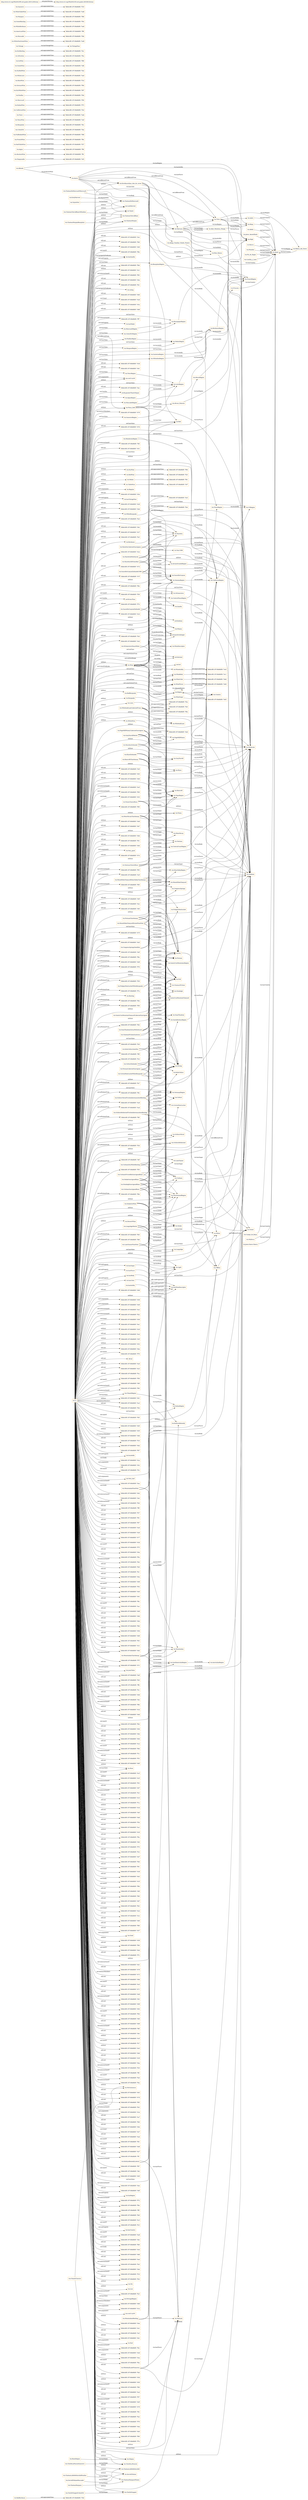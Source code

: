 digraph ar2dtool_diagram { 
rankdir=LR;
size="1501"
node [shape = rectangle, color="orange"]; "5dbdc4f8:187c9bd6bf9:-7f2d" "5dbdc4f8:187c9bd6bf9:-7f6e" "5dbdc4f8:187c9bd6bf9:-7ed9" "vin:DryWine" "vin:Tempranillo" "5dbdc4f8:187c9bd6bf9:-7ec1" "vin:AlsatianWine" "5dbdc4f8:187c9bd6bf9:-7ff4" "5dbdc4f8:187c9bd6bf9:-7f76" "vin:RedTableWine" "5dbdc4f8:187c9bd6bf9:-7f8c" "5dbdc4f8:187c9bd6bf9:-7ef7" "vin:FullBodiedWine" "5dbdc4f8:187c9bd6bf9:-7fae" "5dbdc4f8:187c9bd6bf9:-7fec" "5dbdc4f8:187c9bd6bf9:-7eef" "5dbdc4f8:187c9bd6bf9:-7eeb" "5dbdc4f8:187c9bd6bf9:-7fcd" "5dbdc4f8:187c9bd6bf9:-7f73" "vin:Meursault" "5dbdc4f8:187c9bd6bf9:-7f44" "5dbdc4f8:187c9bd6bf9:-7f39" "5dbdc4f8:187c9bd6bf9:-7ef3" "vin:DryWhiteWine" "vin:GermanWine" "vin:Beaujolais" "5dbdc4f8:187c9bd6bf9:-7f1d" "vin:WhiteLoire" "vin:RedWine" "vin:Tours" "vin:RoseWine" "vin:Anjou" "5dbdc4f8:187c9bd6bf9:-7fa4" "5dbdc4f8:187c9bd6bf9:-7f7a" "vin:Riesling" "5dbdc4f8:187c9bd6bf9:-7f88" "5dbdc4f8:187c9bd6bf9:-7f84" "vin:SweetWine" "5dbdc4f8:187c9bd6bf9:-7f0e" "vin:WineBody" "vin:Medoc" "5dbdc4f8:187c9bd6bf9:-7f59" "vin:RedBordeaux" "5dbdc4f8:187c9bd6bf9:-7fd2" "5dbdc4f8:187c9bd6bf9:-7f50" "vin:Quality" "vin:TableWine" "5dbdc4f8:187c9bd6bf9:-7fc8" "5dbdc4f8:187c9bd6bf9:-7f80" "5dbdc4f8:187c9bd6bf9:-7f8f" "5dbdc4f8:187c9bd6bf9:-7f0a" "5dbdc4f8:187c9bd6bf9:-7eb9" "5dbdc4f8:187c9bd6bf9:-7ee3" "vin:WineColor" "vin:StEmilion" "vin:DryRedWine" "5dbdc4f8:187c9bd6bf9:-7f97" "vin:DryRiesling" "5dbdc4f8:187c9bd6bf9:-7f61" "5dbdc4f8:187c9bd6bf9:-7fa1" "5dbdc4f8:187c9bd6bf9:-7f6a" "vin:WhiteBurgundy" "vin:Bordeaux" "5dbdc4f8:187c9bd6bf9:-7fc4" "vin:Wine" "5dbdc4f8:187c9bd6bf9:-7eb5" "5dbdc4f8:187c9bd6bf9:-7fa7" "vin:VintageYear" "vin:RedBurgundy" "5dbdc4f8:187c9bd6bf9:-7ec6" "vin:WhiteNonSweetWine" "vin:Burgundy" "5dbdc4f8:187c9bd6bf9:-7f9c" "5dbdc4f8:187c9bd6bf9:-7ea9" "vin:WineFlavor" "vin:Muscadet" "5dbdc4f8:187c9bd6bf9:-7ead" "vin:CaliforniaWine" "vin:Winery" "5dbdc4f8:187c9bd6bf9:-7f27" "vin:WineSugar" "vin:ItalianWine" "5dbdc4f8:187c9bd6bf9:-7fbf" "5dbdc4f8:187c9bd6bf9:-7f3d" "5dbdc4f8:187c9bd6bf9:-7ff8" "vin:Pauillac" "vin:LateHarvest" "vin:WhiteBordeaux" "5dbdc4f8:187c9bd6bf9:-7f04" "5dbdc4f8:187c9bd6bf9:-7eff" "5dbdc4f8:187c9bd6bf9:-7efb" "vin:TexasWine" "vin:Loire" "5dbdc4f8:187c9bd6bf9:-7f94" "5dbdc4f8:187c9bd6bf9:-7ee0" "vin:Margaux" "5dbdc4f8:187c9bd6bf9:-7fe4" "5dbdc4f8:187c9bd6bf9:-7f55" "5dbdc4f8:187c9bd6bf9:-7f2a" "5dbdc4f8:187c9bd6bf9:-7ed6" "5dbdc4f8:187c9bd6bf9:-7f23" "5dbdc4f8:187c9bd6bf9:-7fbb" "vin:CotesDOr" "5dbdc4f8:187c9bd6bf9:-7ebd" "vin:AmericanWine" "vin:Country" "vin:DessertWine" "vin:IceWine" "5dbdc4f8:187c9bd6bf9:-7f66" "5dbdc4f8:187c9bd6bf9:-7f19" "5dbdc4f8:187c9bd6bf9:-7fe0" "5dbdc4f8:187c9bd6bf9:-7ed2" "vin:WhiteTableWine" "5dbdc4f8:187c9bd6bf9:-7fb5" "vin:Vintage" "vin:EarlyHarvest" "vin:WineDescriptor" "5dbdc4f8:187c9bd6bf9:-7ffc" "vin:FrenchWine" "5dbdc4f8:187c9bd6bf9:-7fd6" "vin:Sancerre" "vin:SweetRiesling" "5dbdc4f8:187c9bd6bf9:-7edd" "vin:Region" "5dbdc4f8:187c9bd6bf9:-7ee6" "5dbdc4f8:187c9bd6bf9:-7f4b" "vin:WhiteWine" "vin:WineAcidity" ; /*classes style*/
	"vin:Campo_de_Borja" -> "vin:Spain" [ label = "vin:hasCountry" ];
	"vin:MariettaZinfandel" -> "vin:SonomaRegion" [ label = "vin:locatedIn" ];
	"vin:MariettaZinfandel" -> "vin:Dry" [ label = "vin:hasSugar" ];
	"vin:MariettaZinfandel" -> "vin:Marietta" [ label = "vin:hasMaker" ];
	"vin:MariettaZinfandel" -> "vin:Moderate" [ label = "vin:hasFlavor" ];
	"vin:MariettaZinfandel" -> "vin:Medium" [ label = "vin:hasBody" ];
	"vin:SeanThackreySiriusPetiteSyrah" -> "vin:NapaRegion" [ label = "vin:locatedIn" ];
	"vin:SeanThackreySiriusPetiteSyrah" -> "vin:Dry" [ label = "vin:hasSugar" ];
	"vin:SeanThackreySiriusPetiteSyrah" -> "vin:SeanThackrey" [ label = "vin:hasMaker" ];
	"vin:SeanThackreySiriusPetiteSyrah" -> "vin:Strong" [ label = "vin:hasFlavor" ];
	"vin:SeanThackreySiriusPetiteSyrah" -> "vin:Full" [ label = "vin:hasBody" ];
	"vin:MariettaCabernetSauvignon" -> "vin:SonomaRegion" [ label = "vin:locatedIn" ];
	"vin:MariettaCabernetSauvignon" -> "vin:Dry" [ label = "vin:hasSugar" ];
	"vin:MariettaCabernetSauvignon" -> "vin:Marietta" [ label = "vin:hasMaker" ];
	"vin:MariettaCabernetSauvignon" -> "vin:Moderate" [ label = "vin:hasFlavor" ];
	"vin:MariettaCabernetSauvignon" -> "vin:Medium" [ label = "vin:hasBody" ];
	"vin:PauillacRegion" -> "vin:MedocRegion" [ label = "vin:locatedIn" ];
	"vin:StGenevieveTexasWhite" -> "vin:CentralTexasRegion" [ label = "vin:locatedIn" ];
	"vin:StGenevieveTexasWhite" -> "vin:Dry" [ label = "vin:hasSugar" ];
	"vin:StGenevieveTexasWhite" -> "vin:StGenevieve" [ label = "vin:hasMaker" ];
	"vin:StGenevieveTexasWhite" -> "vin:Moderate" [ label = "vin:hasFlavor" ];
	"vin:FullBodiedWine" -> "5dbdc4f8:187c9bd6bf9:-7f88" [ label = "owl:equivalentClass" ];
	"vin:BordeauxRegion" -> "vin:FrenchRegion" [ label = "vin:locatedIn" ];
	"vin:hasBody" -> "vin:hasWineDescriptor" [ label = "rdfs:subPropertyOf" ];
	"vin:Adega_Familiar_Eladio_Pineiro" -> "vin:Rias_Baixas" [ label = "vin:hasRegion" ];
	"vin:Meursault" -> "5dbdc4f8:187c9bd6bf9:-7f50" [ label = "owl:equivalentClass" ];
	"vin:Mallorca" -> "vin:Spain" [ label = "vin:hasCountry" ];
	"vin:FoxenCheninBlanc" -> "vin:SantaBarbaraRegion" [ label = "vin:locatedIn" ];
	"vin:FoxenCheninBlanc" -> "vin:Dry" [ label = "vin:hasSugar" ];
	"vin:FoxenCheninBlanc" -> "vin:Foxen" [ label = "vin:hasMaker" ];
	"vin:FoxenCheninBlanc" -> "vin:Moderate" [ label = "vin:hasFlavor" ];
	"vin:FoxenCheninBlanc" -> "vin:Full" [ label = "vin:hasBody" ];
	"vin:TexasWine" -> "5dbdc4f8:187c9bd6bf9:-7eef" [ label = "owl:equivalentClass" ];
	"vin:NapaRegion" -> "vin:CaliforniaRegion" [ label = "vin:locatedIn" ];
	"vin:MountadamRiesling" -> "vin:SouthAustraliaRegion" [ label = "vin:locatedIn" ];
	"vin:MountadamRiesling" -> "vin:Dry" [ label = "vin:hasSugar" ];
	"vin:MountadamRiesling" -> "vin:Mountadam" [ label = "vin:hasMaker" ];
	"vin:MountadamRiesling" -> "vin:Delicate" [ label = "vin:hasFlavor" ];
	"vin:MountadamRiesling" -> "vin:Medium" [ label = "vin:hasBody" ];
	"vin:LoireRegion" -> "vin:FrenchRegion" [ label = "vin:locatedIn" ];
	"vin:CorbansSauvignonBlanc" -> "vin:NewZealandRegion" [ label = "vin:locatedIn" ];
	"vin:CorbansSauvignonBlanc" -> "vin:Dry" [ label = "vin:hasSugar" ];
	"vin:CorbansSauvignonBlanc" -> "vin:Corbans" [ label = "vin:hasMaker" ];
	"vin:CorbansSauvignonBlanc" -> "vin:Strong" [ label = "vin:hasFlavor" ];
	"vin:CorbansSauvignonBlanc" -> "vin:Medium" [ label = "vin:hasBody" ];
	"vin:WhiteBurgundy" -> "5dbdc4f8:187c9bd6bf9:-7ee3" [ label = "owl:equivalentClass" ];
	"vin:Pauillac" -> "5dbdc4f8:187c9bd6bf9:-7f44" [ label = "owl:equivalentClass" ];
	"vin:Jerez-Xeres-Sherry" -> "vin:Spain" [ label = "vin:hasCountry" ];
	"vin:CortonMontrachetWhiteBurgundy" -> "vin:Dry" [ label = "vin:hasSugar" ];
	"vin:CortonMontrachetWhiteBurgundy" -> "vin:CortonMontrachet" [ label = "vin:hasMaker" ];
	"vin:CortonMontrachetWhiteBurgundy" -> "vin:Strong" [ label = "vin:hasFlavor" ];
	"vin:CortonMontrachetWhiteBurgundy" -> "vin:Full" [ label = "vin:hasBody" ];
	"vin:BourgogneRegion" -> "vin:FrenchRegion" [ label = "vin:locatedIn" ];
	"vin:MountadamChardonnay" -> "vin:SouthAustraliaRegion" [ label = "vin:locatedIn" ];
	"vin:MountadamChardonnay" -> "vin:Dry" [ label = "vin:hasSugar" ];
	"vin:MountadamChardonnay" -> "vin:Mountadam" [ label = "vin:hasMaker" ];
	"vin:MountadamChardonnay" -> "vin:Strong" [ label = "vin:hasFlavor" ];
	"vin:MountadamChardonnay" -> "vin:Full" [ label = "vin:hasBody" ];
	"vin:DryWine" -> "5dbdc4f8:187c9bd6bf9:-7f94" [ label = "owl:equivalentClass" ];
	"vin:FrenchWine" -> "5dbdc4f8:187c9bd6bf9:-7f8c" [ label = "owl:equivalentClass" ];
	"vin:SauterneRegion" -> "vin:BordeauxRegion" [ label = "vin:locatedIn" ];
	"vin:Spain" -> "vin:Ribera_del_Duero" [ label = "vin:hasRegion" ];
	"vin:SelaksSauvignonBlanc" -> "vin:NewZealandRegion" [ label = "vin:locatedIn" ];
	"vin:SelaksSauvignonBlanc" -> "vin:Dry" [ label = "vin:hasSugar" ];
	"vin:SelaksSauvignonBlanc" -> "vin:Selaks" [ label = "vin:hasMaker" ];
	"vin:SelaksSauvignonBlanc" -> "vin:Moderate" [ label = "vin:hasFlavor" ];
	"vin:SelaksSauvignonBlanc" -> "vin:Medium" [ label = "vin:hasBody" ];
	"vin:SchlossRothermelTrochenbierenausleseRiesling" -> "vin:GermanyRegion" [ label = "vin:locatedIn" ];
	"vin:SchlossRothermelTrochenbierenausleseRiesling" -> "vin:Sweet" [ label = "vin:hasSugar" ];
	"vin:SchlossRothermelTrochenbierenausleseRiesling" -> "vin:SchlossRothermel" [ label = "vin:hasMaker" ];
	"vin:SchlossRothermelTrochenbierenausleseRiesling" -> "vin:Strong" [ label = "vin:hasFlavor" ];
	"vin:SchlossRothermelTrochenbierenausleseRiesling" -> "vin:Full" [ label = "vin:hasBody" ];
	"vin:StEmilionRegion" -> "vin:BordeauxRegion" [ label = "vin:locatedIn" ];
	"vin:BeaujolaisRegion" -> "vin:FrenchRegion" [ label = "vin:locatedIn" ];
	"vin:CorbansPrivateBinSauvignonBlanc" -> "vin:NewZealandRegion" [ label = "vin:locatedIn" ];
	"vin:CorbansPrivateBinSauvignonBlanc" -> "vin:Dry" [ label = "vin:hasSugar" ];
	"vin:CorbansPrivateBinSauvignonBlanc" -> "vin:Corbans" [ label = "vin:hasMaker" ];
	"vin:CorbansPrivateBinSauvignonBlanc" -> "vin:Strong" [ label = "vin:hasFlavor" ];
	"vin:CorbansPrivateBinSauvignonBlanc" -> "vin:Full" [ label = "vin:hasBody" ];
	"vin:Bordeaux" -> "5dbdc4f8:187c9bd6bf9:-7fe4" [ label = "owl:equivalentClass" ];
	"vin:CongressSpringsSemillon" -> "vin:Dry" [ label = "vin:hasSugar" ];
	"vin:CongressSpringsSemillon" -> "vin:CongressSprings" [ label = "vin:hasMaker" ];
	"vin:CongressSpringsSemillon" -> "vin:Moderate" [ label = "vin:hasFlavor" ];
	"vin:CongressSpringsSemillon" -> "vin:Medium" [ label = "vin:hasBody" ];
	"vin:RedBordeaux" -> "5dbdc4f8:187c9bd6bf9:-7f2d" [ label = "owl:equivalentClass" ];
	"vin:Jerez_Amontillado" -> "vin:Spain" [ label = "vin:hasCountry" ];
	"vin:Rias_Baixas" -> "vin:Spain" [ label = "vin:hasCountry" ];
	"vin:AlsatianWine" -> "5dbdc4f8:187c9bd6bf9:-7ffc" [ label = "owl:equivalentClass" ];
	"vin:RedTableWine" -> "5dbdc4f8:187c9bd6bf9:-7f27" [ label = "owl:equivalentClass" ];
	"vin:Tours" -> "5dbdc4f8:187c9bd6bf9:-7eeb" [ label = "owl:equivalentClass" ];
	"vin:CotesDOr" -> "5dbdc4f8:187c9bd6bf9:-7fae" [ label = "owl:equivalentClass" ];
	"vin:SweetRiesling" -> "5dbdc4f8:187c9bd6bf9:-7f04" [ label = "owl:equivalentClass" ];
	"vin:Medoc" -> "5dbdc4f8:187c9bd6bf9:-7f61" [ label = "owl:equivalentClass" ];
	"vin:TaylorPort" -> "vin:Taylor" [ label = "vin:hasMaker" ];
	"vin:ChateauChevalBlancStEmilion" -> "vin:ChateauChevalBlanc" [ label = "vin:hasMaker" ];
	"vin:Envidiacochina_tete_de_cuvee" -> "vin:Malvasia" [ label = "owl:differentFrom" ];
	"vin:Envidiacochina_tete_de_cuvee" -> "vin:Adega_Familiar_Eladio_Pineiro" [ label = "vin:hasMaker" ];
	"vin:Envidiacochina_tete_de_cuvee" -> "vin:Moderate" [ label = "vin:hasFlavor" ];
	"vin:Envidiacochina_tete_de_cuvee" -> "vin:High" [ label = "vin:hasAcidity" ];
	"vin:Envidiacochina_tete_de_cuvee" -> "vin:Medium" [ label = "vin:hasBody" ];
	"vin:Envidiacochina_tete_de_cuvee" -> "vin:Rias_Baixas" [ label = "vin:hasRegion" ];
	"vin:Envidiacochina_tete_de_cuvee" -> "vin:Tinto" [ label = "owl:differentFrom" ];
	"vin:ChateauMorgonBeaujolais" -> "vin:ChateauMorgon" [ label = "vin:hasMaker" ];
	"vin:ChateauDeMeursaultMeursault" -> "vin:ChateauDeMeursault" [ label = "vin:hasMaker" ];
	"vin:ChateauDeMeursaultMeursault" -> "vin:Moderate" [ label = "vin:hasFlavor" ];
	"vin:WhiteNonSweetWine" -> "5dbdc4f8:187c9bd6bf9:-7edd" [ label = "owl:equivalentClass" ];
	"vin:Alvaro_Palacios" -> "vin:Priorato" [ label = "vin:hasRegion" ];
	"vin:RoseDAnjou" -> "vin:DAnjou" [ label = "vin:hasMaker" ];
	"vin:hasSugar" -> "vin:hasWineDescriptor" [ label = "rdfs:subPropertyOf" ];
	"vin:Muscadet" -> "5dbdc4f8:187c9bd6bf9:-7f4b" [ label = "owl:equivalentClass" ];
	"vin:CotesDOrRegion" -> "vin:BourgogneRegion" [ label = "vin:locatedIn" ];
	"vin:WineColor" -> "5dbdc4f8:187c9bd6bf9:-7ebd" [ label = "owl:equivalentClass" ];
	"vin:ElyseZinfandel" -> "vin:NapaRegion" [ label = "vin:locatedIn" ];
	"vin:ElyseZinfandel" -> "vin:Dry" [ label = "vin:hasSugar" ];
	"vin:ElyseZinfandel" -> "vin:Elyse" [ label = "vin:hasMaker" ];
	"vin:ElyseZinfandel" -> "vin:Moderate" [ label = "vin:hasFlavor" ];
	"vin:ElyseZinfandel" -> "vin:Full" [ label = "vin:hasBody" ];
	"vin:SweetWine" -> "5dbdc4f8:187c9bd6bf9:-7efb" [ label = "owl:equivalentClass" ];
	"vin:LongridgeMerlot" -> "vin:NewZealandRegion" [ label = "vin:locatedIn" ];
	"vin:LongridgeMerlot" -> "vin:Dry" [ label = "vin:hasSugar" ];
	"vin:LongridgeMerlot" -> "vin:Longridge" [ label = "vin:hasMaker" ];
	"vin:LongridgeMerlot" -> "vin:Moderate" [ label = "vin:hasFlavor" ];
	"vin:LongridgeMerlot" -> "vin:Light" [ label = "vin:hasBody" ];
	"vin:KathrynKennedyLateral" -> "vin:Dry" [ label = "vin:hasSugar" ];
	"vin:KathrynKennedyLateral" -> "vin:KathrynKennedy" [ label = "vin:hasMaker" ];
	"vin:KathrynKennedyLateral" -> "vin:Delicate" [ label = "vin:hasFlavor" ];
	"vin:KathrynKennedyLateral" -> "vin:Medium" [ label = "vin:hasBody" ];
	"vin:MountEdenVineyardEdnaValleyChardonnay" -> "vin:EdnaValleyRegion" [ label = "vin:locatedIn" ];
	"vin:MountEdenVineyardEdnaValleyChardonnay" -> "vin:Dry" [ label = "vin:hasSugar" ];
	"vin:MountEdenVineyardEdnaValleyChardonnay" -> "vin:MountEdenVineyard" [ label = "vin:hasMaker" ];
	"vin:MountEdenVineyardEdnaValleyChardonnay" -> "vin:Moderate" [ label = "vin:hasFlavor" ];
	"vin:MountEdenVineyardEdnaValleyChardonnay" -> "vin:Medium" [ label = "vin:hasBody" ];
	"vin:hasFlavor" -> "vin:hasWineDescriptor" [ label = "rdfs:subPropertyOf" ];
	"vin:Loire" -> "5dbdc4f8:187c9bd6bf9:-7f6a" [ label = "owl:equivalentClass" ];
	"vin:AnjouRegion" -> "vin:LoireRegion" [ label = "vin:locatedIn" ];
	"vin:BancroftChardonnay" -> "vin:NapaRegion" [ label = "vin:locatedIn" ];
	"vin:BancroftChardonnay" -> "vin:Dry" [ label = "vin:hasSugar" ];
	"vin:BancroftChardonnay" -> "vin:Bancroft" [ label = "vin:hasMaker" ];
	"vin:BancroftChardonnay" -> "vin:Moderate" [ label = "vin:hasFlavor" ];
	"vin:BancroftChardonnay" -> "vin:Medium" [ label = "vin:hasBody" ];
	"vin:SaucelitoCanyonZinfandel1998" -> "vin:ArroyoGrandeRegion" [ label = "vin:locatedIn" ];
	"vin:SaucelitoCanyonZinfandel1998" -> "vin:Year1998" [ label = "vin:hasVintageYear" ];
	"vin:SaucelitoCanyonZinfandel1998" -> "vin:Dry" [ label = "vin:hasSugar" ];
	"vin:SaucelitoCanyonZinfandel1998" -> "vin:SaucelitoCanyon" [ label = "vin:hasMaker" ];
	"vin:SaucelitoCanyonZinfandel1998" -> "vin:Moderate" [ label = "vin:hasFlavor" ];
	"vin:SaucelitoCanyonZinfandel1998" -> "vin:Medium" [ label = "vin:hasBody" ];
	"vin:ClosDeLaPoussieSancerre" -> "vin:ClosDeLaPoussie" [ label = "vin:hasMaker" ];
	"vin:CentralTexasRegion" -> "vin:TexasRegion" [ label = "vin:locatedIn" ];
	"vin:ChiantiRegion" -> "vin:ItalianRegion" [ label = "vin:locatedIn" ];
	"vin:IceWine" -> "5dbdc4f8:187c9bd6bf9:-7f80" [ label = "owl:equivalentClass" ];
	"vin:CaliforniaRegion" -> "vin:USRegion" [ label = "vin:locatedIn" ];
	"vin:Beaujolais" -> "5dbdc4f8:187c9bd6bf9:-7fec" [ label = "owl:equivalentClass" ];
	"vin:MendocinoRegion" -> "vin:CaliforniaRegion" [ label = "vin:locatedIn" ];
	"vin:MendocinoRegion" -> "vin:SonomaRegion" [ label = "vin:adjacentRegion" ];
	"vin:ChiantiClassico" -> "vin:McGuinnesso" [ label = "vin:hasMaker" ];
	"vin:ChiantiClassico" -> "vin:Medium" [ label = "vin:hasBody" ];
	"vin:Aurus" -> "vin:Malvasia" [ label = "owl:differentFrom" ];
	"vin:Aurus" -> "vin:Tinto" [ label = "owl:differentFrom" ];
	"vin:Aurus" -> "vin:Moderate" [ label = "vin:hasFlavor" ];
	"vin:Aurus" -> "vin:Red" [ label = "vin:hasColor" ];
	"vin:Aurus" -> "vin:Envidiacochina_tete_de_cuvee" [ label = "owl:differentFrom" ];
	"vin:Aurus" -> "vin:Finca_Dofi" [ label = "owl:differentFrom" ];
	"vin:Aurus" -> "vin:High" [ label = "vin:hasAcidity" ];
	"vin:Aurus" -> "vin:Full" [ label = "vin:hasBody" ];
	"vin:MountadamPinotNoir" -> "vin:SouthAustraliaRegion" [ label = "vin:locatedIn" ];
	"vin:MountadamPinotNoir" -> "vin:Dry" [ label = "vin:hasSugar" ];
	"vin:MountadamPinotNoir" -> "vin:Mountadam" [ label = "vin:hasMaker" ];
	"vin:MountadamPinotNoir" -> "vin:Moderate" [ label = "vin:hasFlavor" ];
	"vin:MountadamPinotNoir" -> "vin:Medium" [ label = "vin:hasBody" ];
	"vin:RedWine" -> "5dbdc4f8:187c9bd6bf9:-7f23" [ label = "owl:equivalentClass" ];
	"vin:MountEdenVineyardEstatePinotNoir" -> "vin:EdnaValleyRegion" [ label = "vin:locatedIn" ];
	"vin:MountEdenVineyardEstatePinotNoir" -> "vin:Dry" [ label = "vin:hasSugar" ];
	"vin:MountEdenVineyardEstatePinotNoir" -> "vin:MountEdenVineyard" [ label = "vin:hasMaker" ];
	"vin:MountEdenVineyardEstatePinotNoir" -> "vin:Strong" [ label = "vin:hasFlavor" ];
	"vin:MountEdenVineyardEstatePinotNoir" -> "vin:Full" [ label = "vin:hasBody" ];
	"vin:Burgundy" -> "5dbdc4f8:187c9bd6bf9:-7fe0" [ label = "owl:equivalentClass" ];
	"vin:RedBurgundy" -> "5dbdc4f8:187c9bd6bf9:-7f2a" [ label = "owl:equivalentClass" ];
	"vin:SonomaRegion" -> "vin:CaliforniaRegion" [ label = "vin:locatedIn" ];
	"vin:Malvasia" -> "vin:Moderate" [ label = "vin:hasFlavor" ];
	"vin:Malvasia" -> "vin:White" [ label = "vin:hasColor" ];
	"vin:Malvasia" -> "vin:Rioja" [ label = "vin:hasRegion" ];
	"vin:Malvasia" -> "vin:Medium" [ label = "vin:hasBody" ];
	"vin:Malvasia" -> "vin:High" [ label = "vin:hasAcidity" ];
	"vin:Malvasia" -> "vin:Tinto" [ label = "owl:differentFrom" ];
	"vin:Malvasia" -> "vin:Abel_Mendoza_Monge" [ label = "vin:hasMaker" ];
	"vin:hasAcidity" -> "vin:hasWineDescriptor" [ label = "rdfs:subPropertyOf" ];
	"vin:Aalto" -> "vin:Spain" [ label = "vin:hasCountry" ];
	"vin:ChateauLafiteRothschildPauillac" -> "vin:ChateauLafiteRothschild" [ label = "vin:hasMaker" ];
	"vin:GaryFarrellMerlot" -> "vin:SonomaRegion" [ label = "vin:locatedIn" ];
	"vin:GaryFarrellMerlot" -> "vin:Dry" [ label = "vin:hasSugar" ];
	"vin:GaryFarrellMerlot" -> "vin:GaryFarrell" [ label = "vin:hasMaker" ];
	"vin:GaryFarrellMerlot" -> "vin:Moderate" [ label = "vin:hasFlavor" ];
	"vin:GaryFarrellMerlot" -> "vin:Medium" [ label = "vin:hasBody" ];
	"vin:Alella" -> "vin:Spain" [ label = "vin:hasCountry" ];
	"vin:StonleighSauvignonBlanc" -> "vin:NewZealandRegion" [ label = "vin:locatedIn" ];
	"vin:StonleighSauvignonBlanc" -> "vin:Dry" [ label = "vin:hasSugar" ];
	"vin:StonleighSauvignonBlanc" -> "vin:Stonleigh" [ label = "vin:hasMaker" ];
	"vin:StonleighSauvignonBlanc" -> "vin:Delicate" [ label = "vin:hasFlavor" ];
	"vin:StonleighSauvignonBlanc" -> "vin:Medium" [ label = "vin:hasBody" ];
	"vin:Abel_Mendoza_Monge" -> "vin:Rioja" [ label = "vin:hasRegion" ];
	"vin:TableWine" -> "5dbdc4f8:187c9bd6bf9:-7ef7" [ label = "owl:equivalentClass" ];
	"vin:GermanWine" -> "5dbdc4f8:187c9bd6bf9:-7f84" [ label = "owl:equivalentClass" ];
	"vin:CotturiZinfandel" -> "vin:SonomaRegion" [ label = "vin:locatedIn" ];
	"vin:CotturiZinfandel" -> "vin:Dry" [ label = "vin:hasSugar" ];
	"vin:CotturiZinfandel" -> "vin:Cotturi" [ label = "vin:hasMaker" ];
	"vin:CotturiZinfandel" -> "vin:Strong" [ label = "vin:hasFlavor" ];
	"vin:CotturiZinfandel" -> "vin:Full" [ label = "vin:hasBody" ];
	"vin:WineBody" -> "5dbdc4f8:187c9bd6bf9:-7ec1" [ label = "owl:equivalentClass" ];
	"vin:SaucelitoCanyonZinfandel" -> "vin:ArroyoGrandeRegion" [ label = "vin:locatedIn" ];
	"vin:SaucelitoCanyonZinfandel" -> "vin:Dry" [ label = "vin:hasSugar" ];
	"vin:SaucelitoCanyonZinfandel" -> "vin:SaucelitoCanyon" [ label = "vin:hasMaker" ];
	"vin:SaucelitoCanyonZinfandel" -> "vin:Moderate" [ label = "vin:hasFlavor" ];
	"vin:SaucelitoCanyonZinfandel" -> "vin:Medium" [ label = "vin:hasBody" ];
	"vin:LaneTannerPinotNoir" -> "vin:SantaBarbaraRegion" [ label = "vin:locatedIn" ];
	"vin:LaneTannerPinotNoir" -> "vin:Dry" [ label = "vin:hasSugar" ];
	"vin:LaneTannerPinotNoir" -> "vin:LaneTanner" [ label = "vin:hasMaker" ];
	"vin:LaneTannerPinotNoir" -> "vin:Delicate" [ label = "vin:hasFlavor" ];
	"vin:LaneTannerPinotNoir" -> "vin:Light" [ label = "vin:hasBody" ];
	"vin:WhiteWine" -> "5dbdc4f8:187c9bd6bf9:-7ed2" [ label = "owl:equivalentClass" ];
	"vin:WhitehallLaneCabernetFranc" -> "vin:NapaRegion" [ label = "vin:locatedIn" ];
	"vin:WhitehallLaneCabernetFranc" -> "vin:Dry" [ label = "vin:hasSugar" ];
	"vin:WhitehallLaneCabernetFranc" -> "vin:WhitehallLane" [ label = "vin:hasMaker" ];
	"vin:WhitehallLaneCabernetFranc" -> "vin:Moderate" [ label = "vin:hasFlavor" ];
	"vin:WhitehallLaneCabernetFranc" -> "vin:Medium" [ label = "vin:hasBody" ];
	"vin:Dry" -> "vin:Sweet" [ label = "owl:differentFrom" ];
	"vin:Dry" -> "vin:OffDry" [ label = "owl:differentFrom" ];
	"vin:Rioja" -> "vin:Spain" [ label = "vin:hasCountry" ];
	"vin:Sancerre" -> "5dbdc4f8:187c9bd6bf9:-7f19" [ label = "owl:equivalentClass" ];
	"vin:Pla_de_Bages" -> "vin:Spain" [ label = "vin:hasCountry" ];
	"vin:StEmilion" -> "5dbdc4f8:187c9bd6bf9:-7f0a" [ label = "owl:equivalentClass" ];
	"vin:PageMillWineryCabernetSauvignon" -> "vin:NapaRegion" [ label = "vin:locatedIn" ];
	"vin:PageMillWineryCabernetSauvignon" -> "vin:Dry" [ label = "vin:hasSugar" ];
	"vin:PageMillWineryCabernetSauvignon" -> "vin:PageMillWinery" [ label = "vin:hasMaker" ];
	"vin:PageMillWineryCabernetSauvignon" -> "vin:Moderate" [ label = "vin:hasFlavor" ];
	"vin:PageMillWineryCabernetSauvignon" -> "vin:Medium" [ label = "vin:hasBody" ];
	"vin:Ribera_del_Duero" -> "vin:Spain" [ label = "vin:hasCountry" ];
	"vin:WineAcidity" -> "5dbdc4f8:187c9bd6bf9:-7ec6" [ label = "owl:equivalentClass" ];
	"vin:Finca_Dofi" -> "vin:Moderate" [ label = "vin:hasFlavor" ];
	"vin:Finca_Dofi" -> "vin:Full" [ label = "vin:hasBody" ];
	"vin:Finca_Dofi" -> "vin:Red" [ label = "vin:hasColor" ];
	"vin:Finca_Dofi" -> "vin:High" [ label = "vin:hasAcidity" ];
	"vin:Finca_Dofi" -> "vin:Alvaro_Palacios" [ label = "vin:hasMaker" ];
	"vin:MariettaPetiteSyrah" -> "vin:SonomaRegion" [ label = "vin:locatedIn" ];
	"vin:MariettaPetiteSyrah" -> "vin:Dry" [ label = "vin:hasSugar" ];
	"vin:MariettaPetiteSyrah" -> "vin:Marietta" [ label = "vin:hasMaker" ];
	"vin:MariettaPetiteSyrah" -> "vin:Moderate" [ label = "vin:hasFlavor" ];
	"vin:MariettaPetiteSyrah" -> "vin:Medium" [ label = "vin:hasBody" ];
	"vin:WhiteTableWine" -> "5dbdc4f8:187c9bd6bf9:-7ed6" [ label = "owl:equivalentClass" ];
	"vin:Margaux" -> "5dbdc4f8:187c9bd6bf9:-7f66" [ label = "owl:equivalentClass" ];
	"vin:SevreEtMaineMuscadet" -> "vin:SevreEtMaine" [ label = "vin:hasMaker" ];
	"vin:Priorato" -> "vin:Spain" [ label = "vin:hasCountry" ];
	"vin:SchlossVolradTrochenbierenausleseRiesling" -> "vin:GermanyRegion" [ label = "vin:locatedIn" ];
	"vin:SchlossVolradTrochenbierenausleseRiesling" -> "vin:Sweet" [ label = "vin:hasSugar" ];
	"vin:SchlossVolradTrochenbierenausleseRiesling" -> "vin:SchlossVolrad" [ label = "vin:hasMaker" ];
	"vin:SchlossVolradTrochenbierenausleseRiesling" -> "vin:Moderate" [ label = "vin:hasFlavor" ];
	"vin:SchlossVolradTrochenbierenausleseRiesling" -> "vin:Full" [ label = "vin:hasBody" ];
	"vin:EarlyHarvest" -> "vin:LateHarvest" [ label = "owl:disjointWith" ];
	"vin:ChateauDYchemSauterne" -> "vin:ChateauDYchem" [ label = "vin:hasMaker" ];
	"vin:ChateauDYchemSauterne" -> "vin:Strong" [ label = "vin:hasFlavor" ];
	"vin:Tempranillo" -> "5dbdc4f8:187c9bd6bf9:-7ef3" [ label = "owl:equivalentClass" ];
	"vin:Anjou" -> "5dbdc4f8:187c9bd6bf9:-7ff4" [ label = "owl:equivalentClass" ];
	"vin:Penedes" -> "vin:Spain" [ label = "vin:hasCountry" ];
	"vin:FormanCabernetSauvignon" -> "vin:NapaRegion" [ label = "vin:locatedIn" ];
	"vin:FormanCabernetSauvignon" -> "vin:Dry" [ label = "vin:hasSugar" ];
	"vin:FormanCabernetSauvignon" -> "vin:Forman" [ label = "vin:hasMaker" ];
	"vin:FormanCabernetSauvignon" -> "vin:Strong" [ label = "vin:hasFlavor" ];
	"vin:FormanCabernetSauvignon" -> "vin:Medium" [ label = "vin:hasBody" ];
	"vin:DryWhiteWine" -> "5dbdc4f8:187c9bd6bf9:-7f97" [ label = "owl:equivalentClass" ];
	"vin:SantaCruzMountainsRegion" -> "vin:CaliforniaRegion" [ label = "vin:locatedIn" ];
	"vin:MeursaultRegion" -> "vin:BourgogneRegion" [ label = "vin:locatedIn" ];
	"vin:MariettaOldVinesRed" -> "vin:SonomaRegion" [ label = "vin:locatedIn" ];
	"vin:MariettaOldVinesRed" -> "vin:Dry" [ label = "vin:hasSugar" ];
	"vin:MariettaOldVinesRed" -> "vin:Marietta" [ label = "vin:hasMaker" ];
	"vin:MariettaOldVinesRed" -> "vin:Moderate" [ label = "vin:hasFlavor" ];
	"vin:MariettaOldVinesRed" -> "vin:Medium" [ label = "vin:hasBody" ];
	"vin:CorbansDryWhiteRiesling" -> "vin:NewZealandRegion" [ label = "vin:locatedIn" ];
	"vin:CorbansDryWhiteRiesling" -> "vin:OffDry" [ label = "vin:hasSugar" ];
	"vin:CorbansDryWhiteRiesling" -> "vin:Corbans" [ label = "vin:hasMaker" ];
	"vin:CorbansDryWhiteRiesling" -> "vin:Moderate" [ label = "vin:hasFlavor" ];
	"vin:CorbansDryWhiteRiesling" -> "vin:Medium" [ label = "vin:hasBody" ];
	"vin:ChateauMargaux" -> "vin:ChateauMargauxWinery" [ label = "vin:hasMaker" ];
	"vin:hasColor" -> "vin:hasWineDescriptor" [ label = "rdfs:subPropertyOf" ];
	"vin:EdnaValleyRegion" -> "vin:CaliforniaRegion" [ label = "vin:locatedIn" ];
	"vin:AlsaceRegion" -> "vin:FrenchRegion" [ label = "vin:locatedIn" ];
	"vin:Bierzo" -> "vin:Spain" [ label = "vin:hasCountry" ];
	"vin:FormanChardonnay" -> "vin:NapaRegion" [ label = "vin:locatedIn" ];
	"vin:FormanChardonnay" -> "vin:Dry" [ label = "vin:hasSugar" ];
	"vin:FormanChardonnay" -> "vin:Forman" [ label = "vin:hasMaker" ];
	"vin:FormanChardonnay" -> "vin:Moderate" [ label = "vin:hasFlavor" ];
	"vin:FormanChardonnay" -> "vin:Full" [ label = "vin:hasBody" ];
	"vin:DryRedWine" -> "5dbdc4f8:187c9bd6bf9:-7fa4" [ label = "owl:equivalentClass" ];
	"vin:DryRiesling" -> "5dbdc4f8:187c9bd6bf9:-7fa1" [ label = "owl:equivalentClass" ];
	"vin:PulignyMontrachetWhiteBurgundy" -> "vin:Dry" [ label = "vin:hasSugar" ];
	"vin:PulignyMontrachetWhiteBurgundy" -> "vin:PulignyMontrachet" [ label = "vin:hasMaker" ];
	"vin:PulignyMontrachetWhiteBurgundy" -> "vin:Moderate" [ label = "vin:hasFlavor" ];
	"vin:PulignyMontrachetWhiteBurgundy" -> "vin:Medium" [ label = "vin:hasBody" ];
	"NULL" -> "vin:SaucelitoCanyon" [ label = "rdf:first" ];
	"NULL" -> "vin:Strong" [ label = "rdf:first" ];
	"NULL" -> "5dbdc4f8:187c9bd6bf9:-7e96" [ label = "rdf:rest" ];
	"NULL" -> "5dbdc4f8:187c9bd6bf9:-7e58" [ label = "swrl:arguments" ];
	"NULL" -> "5dbdc4f8:187c9bd6bf9:-7e49" [ label = "swrl:arguments" ];
	"NULL" -> "5dbdc4f8:187c9bd6bf9:-7ee2" [ label = "owl:intersectionOf" ];
	"NULL" -> "5dbdc4f8:187c9bd6bf9:-7f22" [ label = "owl:intersectionOf" ];
	"NULL" -> "5dbdc4f8:187c9bd6bf9:-7e56" [ label = "swrl:head" ];
	"NULL" -> "vin:SauterneRegion" [ label = "owl:hasValue" ];
	"NULL" -> "5dbdc4f8:187c9bd6bf9:-7ee1" [ label = "rdf:rest" ];
	"NULL" -> "vin:Malvasia" [ label = "rdf:first" ];
	"NULL" -> "vin:Medium" [ label = "owl:hasValue" ];
	"NULL" -> "5dbdc4f8:187c9bd6bf9:-7e29" [ label = "rdf:first" ];
	"NULL" -> "5dbdc4f8:187c9bd6bf9:-7ec4" [ label = "rdf:rest" ];
	"NULL" -> "5dbdc4f8:187c9bd6bf9:-7e5f" [ label = "rdf:first" ];
	"NULL" -> "5dbdc4f8:187c9bd6bf9:-7e52" [ label = "rdf:first" ];
	"NULL" -> "vin:GaryFarrell" [ label = "rdf:first" ];
	"NULL" -> "5dbdc4f8:187c9bd6bf9:-7ebe" [ label = "rdf:rest" ];
	"NULL" -> "vin:Marietta" [ label = "rdf:first" ];
	"NULL" -> "5dbdc4f8:187c9bd6bf9:-7ead" [ label = "owl:allValuesFrom" ];
	"NULL" -> "5dbdc4f8:187c9bd6bf9:-7f79" [ label = "owl:oneOf" ];
	"NULL" -> "rdf:nil" [ label = "rdf:rest" ];
	"NULL" -> "5dbdc4f8:187c9bd6bf9:-7ea0" [ label = "rdf:rest" ];
	"NULL" -> "5dbdc4f8:187c9bd6bf9:-7e23" [ label = "rdf:rest" ];
	"NULL" -> "5dbdc4f8:187c9bd6bf9:-7fca" [ label = "rdf:rest" ];
	"NULL" -> "vin:ClosDeVougeot" [ label = "rdf:first" ];
	"NULL" -> "vin:Selaks" [ label = "rdf:first" ];
	"NULL" -> "vin:Strong" [ label = "owl:hasValue" ];
	"NULL" -> "vin:Riesling" [ label = "rdf:first" ];
	"NULL" -> "vin:WineColor" [ label = "owl:onClass" ];
	"NULL" -> "5dbdc4f8:187c9bd6bf9:-7f58" [ label = "owl:oneOf" ];
	"NULL" -> "5dbdc4f8:187c9bd6bf9:-7ef6" [ label = "owl:intersectionOf" ];
	"NULL" -> "5dbdc4f8:187c9bd6bf9:-7f60" [ label = "owl:intersectionOf" ];
	"NULL" -> "5dbdc4f8:187c9bd6bf9:-7e61" [ label = "rdf:first" ];
	"NULL" -> "5dbdc4f8:187c9bd6bf9:-7ea3" [ label = "owl:distinctMembers" ];
	"NULL" -> "vin:ChateauMargauxWinery" [ label = "rdf:first" ];
	"NULL" -> "vin:BourgogneRegion" [ label = "owl:hasValue" ];
	"NULL" -> "vin:Elyse" [ label = "rdf:first" ];
	"NULL" -> "5dbdc4f8:187c9bd6bf9:-7f2b" [ label = "rdf:rest" ];
	"NULL" -> "5dbdc4f8:187c9bd6bf9:-7fd5" [ label = "owl:oneOf" ];
	"NULL" -> "vin:Longridge" [ label = "rdf:first" ];
	"NULL" -> "5dbdc4f8:187c9bd6bf9:-7fbb" [ label = "owl:allValuesFrom" ];
	"NULL" -> "vin:ItalianRegion" [ label = "owl:hasValue" ];
	"NULL" -> "5dbdc4f8:187c9bd6bf9:-7e65" [ label = "rdf:rest" ];
	"NULL" -> "vin:WhiteWine" [ label = "rdf:first" ];
	"NULL" -> "xsd:positiveInteger" [ label = "owl:onDataRange" ];
	"NULL" -> "5dbdc4f8:187c9bd6bf9:-7e55" [ label = "rdf:first" ];
	"NULL" -> "vin:PageMillWinery" [ label = "rdf:first" ];
	"NULL" -> "5dbdc4f8:187c9bd6bf9:-7e6b" [ label = "owl:distinctMembers" ];
	"NULL" -> "xsd:positiveInteger" [ label = "owl:someValuesFrom" ];
	"NULL" -> "vin:Stonleigh" [ label = "rdf:first" ];
	"NULL" -> "5dbdc4f8:187c9bd6bf9:-7f16" [ label = "rdf:rest" ];
	"NULL" -> "vin:High" [ label = "rdf:first" ];
	"NULL" -> "vin:RedWine" [ label = "rdf:first" ];
	"NULL" -> "5dbdc4f8:187c9bd6bf9:-7eb2" [ label = "rdf:rest" ];
	"NULL" -> "5dbdc4f8:187c9bd6bf9:-7f67" [ label = "rdf:rest" ];
	"NULL" -> "vin:locatedIn" [ label = "owl:onProperty" ];
	"NULL" -> "5dbdc4f8:187c9bd6bf9:-7e2a" [ label = "swrl:body" ];
	"NULL" -> "vin:Bordeaux" [ label = "rdf:first" ];
	"NULL" -> "5dbdc4f8:187c9bd6bf9:-7e5c" [ label = "swrl:arguments" ];
	"NULL" -> "5dbdc4f8:187c9bd6bf9:-7f3c" [ label = "owl:oneOf" ];
	"NULL" -> "vin:SeanThackrey" [ label = "rdf:first" ];
	"NULL" -> "vin:CaliforniaRegion" [ label = "rdf:first" ];
	"NULL" -> "vin:Very_bad" [ label = "swrl:argument2" ];
	"NULL" -> "5dbdc4f8:187c9bd6bf9:-7eea" [ label = "owl:intersectionOf" ];
	"NULL" -> "5dbdc4f8:187c9bd6bf9:-7e62" [ label = "swrl:body" ];
	"NULL" -> "5dbdc4f8:187c9bd6bf9:-7edc" [ label = "owl:intersectionOf" ];
	"NULL" -> "vin:PeterMccoy" [ label = "rdf:first" ];
	"NULL" -> "5dbdc4f8:187c9bd6bf9:-7f26" [ label = "owl:intersectionOf" ];
	"NULL" -> "vin:Ventana" [ label = "rdf:first" ];
	"NULL" -> "5dbdc4f8:187c9bd6bf9:-7ff9" [ label = "rdf:rest" ];
	"NULL" -> "5dbdc4f8:187c9bd6bf9:-7f37" [ label = "rdf:rest" ];
	"NULL" -> "vin:LateHarvest" [ label = "rdf:first" ];
	"NULL" -> "5dbdc4f8:187c9bd6bf9:-7f81" [ label = "rdf:rest" ];
	"NULL" -> "vin:ChateauChevalBlanc" [ label = "rdf:first" ];
	"NULL" -> "5dbdc4f8:187c9bd6bf9:-7f07" [ label = "rdf:rest" ];
	"NULL" -> "5dbdc4f8:187c9bd6bf9:-7ee8" [ label = "rdf:rest" ];
	"NULL" -> "5dbdc4f8:187c9bd6bf9:-7e26" [ label = "rdf:rest" ];
	"NULL" -> "5dbdc4f8:187c9bd6bf9:-7e77" [ label = "rdf:rest" ];
	"NULL" -> "5dbdc4f8:187c9bd6bf9:-7e3b" [ label = "rdf:first" ];
	"NULL" -> "5dbdc4f8:187c9bd6bf9:-7f75" [ label = "owl:oneOf" ];
	"NULL" -> "5dbdc4f8:187c9bd6bf9:-7e9a" [ label = "rdf:rest" ];
	"NULL" -> "vin:hasSugar" [ label = "owl:onProperty" ];
	"NULL" -> "5dbdc4f8:187c9bd6bf9:-7f5e" [ label = "rdf:rest" ];
	"NULL" -> "5dbdc4f8:187c9bd6bf9:-7feb" [ label = "owl:intersectionOf" ];
	"NULL" -> "5dbdc4f8:187c9bd6bf9:-7f28" [ label = "rdf:rest" ];
	"NULL" -> "5dbdc4f8:187c9bd6bf9:-7fe1" [ label = "rdf:rest" ];
	"NULL" -> "5dbdc4f8:187c9bd6bf9:-7e6a" [ label = "rdf:rest" ];
	"NULL" -> "5dbdc4f8:187c9bd6bf9:-7e98" [ label = "rdf:rest" ];
	"NULL" -> "5dbdc4f8:187c9bd6bf9:-7f54" [ label = "owl:oneOf" ];
	"NULL" -> "vin:Taylor" [ label = "rdf:first" ];
	"NULL" -> "5dbdc4f8:187c9bd6bf9:-7e40" [ label = "rdf:rest" ];
	"NULL" -> "5dbdc4f8:187c9bd6bf9:-7e91" [ label = "rdf:rest" ];
	"NULL" -> "5dbdc4f8:187c9bd6bf9:-7f6c" [ label = "rdf:rest" ];
	"NULL" -> "5dbdc4f8:187c9bd6bf9:-7eac" [ label = "owl:oneOf" ];
	"NULL" -> "5dbdc4f8:187c9bd6bf9:-7e68" [ label = "rdf:rest" ];
	"NULL" -> "5dbdc4f8:187c9bd6bf9:-7e8b" [ label = "rdf:rest" ];
	"NULL" -> "vin:LoireRegion" [ label = "owl:hasValue" ];
	"NULL" -> "5dbdc4f8:187c9bd6bf9:-7e6e" [ label = "rdf:rest" ];
	"NULL" -> "5dbdc4f8:187c9bd6bf9:-7f8d" [ label = "rdf:rest" ];
	"NULL" -> "5dbdc4f8:187c9bd6bf9:-7e5b" [ label = "rdf:rest" ];
	"NULL" -> "5dbdc4f8:187c9bd6bf9:-7e89" [ label = "rdf:rest" ];
	"NULL" -> "5dbdc4f8:187c9bd6bf9:-7f63" [ label = "rdf:rest" ];
	"NULL" -> "5dbdc4f8:187c9bd6bf9:-7e31" [ label = "rdf:rest" ];
	"NULL" -> "5dbdc4f8:187c9bd6bf9:-7e82" [ label = "rdf:rest" ];
	"NULL" -> "5dbdc4f8:187c9bd6bf9:-7f7f" [ label = "owl:intersectionOf" ];
	"NULL" -> "5dbdc4f8:187c9bd6bf9:-7e7c" [ label = "rdf:rest" ];
	"NULL" -> "vin:yearValue" [ label = "owl:onProperty" ];
	"NULL" -> "vin:DessertWine" [ label = "rdf:first" ];
	"NULL" -> "5dbdc4f8:187c9bd6bf9:-7edf" [ label = "owl:intersectionOf" ];
	"NULL" -> "vin:CongressSprings" [ label = "rdf:first" ];
	"NULL" -> "5dbdc4f8:187c9bd6bf9:-7f20" [ label = "rdf:rest" ];
	"NULL" -> "5dbdc4f8:187c9bd6bf9:-7ffb" [ label = "owl:intersectionOf" ];
	"NULL" -> "5dbdc4f8:187c9bd6bf9:-7fcc" [ label = "owl:intersectionOf" ];
	"NULL" -> "vin:MargauxRegion" [ label = "owl:hasValue" ];
	"NULL" -> "5dbdc4f8:187c9bd6bf9:-7e9d" [ label = "rdf:rest" ];
	"NULL" -> "vin:PauillacRegion" [ label = "owl:hasValue" ];
	"NULL" -> "5dbdc4f8:187c9bd6bf9:-7f7a" [ label = "owl:allValuesFrom" ];
	"NULL" -> "vin:Loire" [ label = "rdf:first" ];
	"NULL" -> "5dbdc4f8:187c9bd6bf9:-7efa" [ label = "owl:intersectionOf" ];
	"NULL" -> "vin:TexasRegion" [ label = "owl:hasValue" ];
	"NULL" -> "vin:CotesDOrRegion" [ label = "owl:hasValue" ];
	"NULL" -> "5dbdc4f8:187c9bd6bf9:-7fc4" [ label = "owl:allValuesFrom" ];
	"NULL" -> "5dbdc4f8:187c9bd6bf9:-7f8b" [ label = "owl:intersectionOf" ];
	"NULL" -> "5dbdc4f8:187c9bd6bf9:-7e32" [ label = "rdf:first" ];
	"NULL" -> "vin:SancerreRegion" [ label = "owl:hasValue" ];
	"NULL" -> "5dbdc4f8:187c9bd6bf9:-7e6d" [ label = "rdf:rest" ];
	"NULL" -> "vin:Red" [ label = "owl:hasValue" ];
	"NULL" -> "vin:ChateauMorgon" [ label = "rdf:first" ];
	"NULL" -> "vin:McGuinnesso" [ label = "rdf:first" ];
	"NULL" -> "vin:Finca_Dofi" [ label = "rdf:first" ];
	"NULL" -> "5dbdc4f8:187c9bd6bf9:-7fb4" [ label = "owl:oneOf" ];
	"NULL" -> "5dbdc4f8:187c9bd6bf9:-7e94" [ label = "rdf:rest" ];
	"NULL" -> "vin:CaliforniaRegion" [ label = "owl:hasValue" ];
	"NULL" -> "5dbdc4f8:187c9bd6bf9:-7e8e" [ label = "rdf:rest" ];
	"NULL" -> "vin:ToursRegion" [ label = "owl:hasValue" ];
	"NULL" -> "vin:Cotturi" [ label = "rdf:first" ];
	"NULL" -> "5dbdc4f8:187c9bd6bf9:-7e64" [ label = "rdf:rest" ];
	"NULL" -> "5dbdc4f8:187c9bd6bf9:-7ec2" [ label = "rdf:rest" ];
	"NULL" -> "5dbdc4f8:187c9bd6bf9:-7f59" [ label = "owl:allValuesFrom" ];
	"NULL" -> "5dbdc4f8:187c9bd6bf9:-7f6d" [ label = "owl:oneOf" ];
	"NULL" -> "5dbdc4f8:187c9bd6bf9:-7f1c" [ label = "owl:intersectionOf" ];
	"NULL" -> "5dbdc4f8:187c9bd6bf9:-7f8f" [ label = "owl:allValuesFrom" ];
	"NULL" -> "5dbdc4f8:187c9bd6bf9:-7f53" [ label = "rdf:rest" ];
	"NULL" -> "5dbdc4f8:187c9bd6bf9:-7e85" [ label = "rdf:rest" ];
	"NULL" -> "vin:ClosDeLaPoussie" [ label = "rdf:first" ];
	"NULL" -> "vin:GermanyRegion" [ label = "owl:hasValue" ];
	"NULL" -> "vin:Rose" [ label = "rdf:first" ];
	"NULL" -> "vin:ChateauDeMeursault" [ label = "rdf:first" ];
	"NULL" -> "5dbdc4f8:187c9bd6bf9:-7ec5" [ label = "owl:oneOf" ];
	"NULL" -> "vin:Mountadam" [ label = "rdf:first" ];
	"NULL" -> "vin:Forman" [ label = "rdf:first" ];
	"NULL" -> "vin:Foxen" [ label = "rdf:first" ];
	"NULL" -> "vin:Medium" [ label = "rdf:first" ];
	"NULL" -> "vin:Sweet" [ label = "owl:hasValue" ];
	"NULL" -> "5dbdc4f8:187c9bd6bf9:-7e25" [ label = "rdf:first" ];
	"NULL" -> "vin:StGenevieve" [ label = "rdf:first" ];
	"NULL" -> "vin:Full" [ label = "owl:hasValue" ];
	"NULL" -> "vin:Red" [ label = "rdf:first" ];
	"NULL" -> "5dbdc4f8:187c9bd6bf9:-7f03" [ label = "owl:intersectionOf" ];
	"NULL" -> "5dbdc4f8:187c9bd6bf9:-7e97" [ label = "rdf:rest" ];
	"NULL" -> "5dbdc4f8:187c9bd6bf9:-7fe3" [ label = "owl:intersectionOf" ];
	"NULL" -> "5dbdc4f8:187c9bd6bf9:-7e33" [ label = "rdf:rest" ];
	"NULL" -> "5dbdc4f8:187c9bd6bf9:-7fd6" [ label = "owl:allValuesFrom" ];
	"NULL" -> "5dbdc4f8:187c9bd6bf9:-7f1a" [ label = "rdf:rest" ];
	"NULL" -> "5dbdc4f8:187c9bd6bf9:-7e34" [ label = "rdf:first" ];
	"NULL" -> "vin:USRegion" [ label = "owl:hasValue" ];
	"NULL" -> "vin:TableWine" [ label = "rdf:first" ];
	"NULL" -> "5dbdc4f8:187c9bd6bf9:-7ebf" [ label = "rdf:rest" ];
	"NULL" -> "5dbdc4f8:187c9bd6bf9:-7eb8" [ label = "owl:oneOf" ];
	"NULL" -> "5dbdc4f8:187c9bd6bf9:-7f3b" [ label = "rdf:rest" ];
	"NULL" -> "vin:Region" [ label = "owl:someValuesFrom" ];
	"NULL" -> "vin:WhiteBurgundy" [ label = "rdf:first" ];
	"NULL" -> "5dbdc4f8:187c9bd6bf9:-7ea1" [ label = "rdf:rest" ];
	"NULL" -> "5dbdc4f8:187c9bd6bf9:-7fbf" [ label = "owl:allValuesFrom" ];
	"NULL" -> "vin:Dry" [ label = "owl:hasValue" ];
	"NULL" -> "5dbdc4f8:187c9bd6bf9:-7e30" [ label = "rdf:first" ];
	"NULL" -> "5dbdc4f8:187c9bd6bf9:-7f0e" [ label = "owl:allValuesFrom" ];
	"NULL" -> "vin:SevreEtMaine" [ label = "rdf:first" ];
	"NULL" -> "5dbdc4f8:187c9bd6bf9:-7f9c" [ label = "owl:allValuesFrom" ];
	"NULL" -> "5dbdc4f8:187c9bd6bf9:-7f9a" [ label = "rdf:rest" ];
	"NULL" -> "5dbdc4f8:187c9bd6bf9:-7ef4" [ label = "rdf:rest" ];
	"NULL" -> "5dbdc4f8:187c9bd6bf9:-7f70" [ label = "rdf:rest" ];
	"NULL" -> "5dbdc4f8:187c9bd6bf9:-7fc2" [ label = "rdf:rest" ];
	"NULL" -> "5dbdc4f8:187c9bd6bf9:-7ed7" [ label = "rdf:rest" ];
	"NULL" -> "vin:BordeauxRegion" [ label = "owl:hasValue" ];
	"NULL" -> "5dbdc4f8:187c9bd6bf9:-7f4d" [ label = "rdf:rest" ];
	"NULL" -> "5dbdc4f8:187c9bd6bf9:-7f91" [ label = "rdf:rest" ];
	"NULL" -> "vin:Wine" [ label = "rdf:first" ];
	"NULL" -> "5dbdc4f8:187c9bd6bf9:-7e38" [ label = "swrl:head" ];
	"NULL" -> "5dbdc4f8:187c9bd6bf9:-7eb3" [ label = "rdf:rest" ];
	"NULL" -> "5dbdc4f8:187c9bd6bf9:-7e35" [ label = "swrl:body" ];
	"NULL" -> "vin:MedocRegion" [ label = "owl:hasValue" ];
	"NULL" -> "5dbdc4f8:187c9bd6bf9:-7f9b" [ label = "owl:oneOf" ];
	"NULL" -> "5dbdc4f8:187c9bd6bf9:-7ef8" [ label = "rdf:rest" ];
	"NULL" -> "5dbdc4f8:187c9bd6bf9:-7fd0" [ label = "rdf:rest" ];
	"NULL" -> "5dbdc4f8:187c9bd6bf9:-7e87" [ label = "rdf:rest" ];
	"NULL" -> "5dbdc4f8:187c9bd6bf9:-7f3d" [ label = "owl:allValuesFrom" ];
	"NULL" -> "5dbdc4f8:187c9bd6bf9:-7fb3" [ label = "rdf:rest" ];
	"NULL" -> "5dbdc4f8:187c9bd6bf9:-7e22" [ label = "swrl:head" ];
	"NULL" -> "5dbdc4f8:187c9bd6bf9:-7e3c" [ label = "rdf:rest" ];
	"NULL" -> "5dbdc4f8:187c9bd6bf9:-7e80" [ label = "rdf:rest" ];
	"NULL" -> "5dbdc4f8:187c9bd6bf9:-7f89" [ label = "rdf:rest" ];
	"NULL" -> "5dbdc4f8:187c9bd6bf9:-7e57" [ label = "rdf:rest" ];
	"NULL" -> "vin:Good" [ label = "swrl:argument2" ];
	"NULL" -> "vin:hasFlavor" [ label = "owl:onProperty" ];
	"NULL" -> "5dbdc4f8:187c9bd6bf9:-7ed9" [ label = "owl:allValuesFrom" ];
	"NULL" -> "5dbdc4f8:187c9bd6bf9:-7e59" [ label = "rdf:first" ];
	"NULL" -> "vin:White" [ label = "rdf:first" ];
	"NULL" -> "5dbdc4f8:187c9bd6bf9:-7fd4" [ label = "rdf:rest" ];
	"NULL" -> "5dbdc4f8:187c9bd6bf9:-7eb4" [ label = "owl:oneOf" ];
	"NULL" -> "5dbdc4f8:187c9bd6bf9:-7f7c" [ label = "rdf:rest" ];
	"NULL" -> "vin:LaneTanner" [ label = "rdf:first" ];
	"NULL" -> "5dbdc4f8:187c9bd6bf9:-7ed1" [ label = "owl:intersectionOf" ];
	"NULL" -> "5dbdc4f8:187c9bd6bf9:-7e78" [ label = "rdf:rest" ];
	"NULL" -> "5dbdc4f8:187c9bd6bf9:-7e73" [ label = "owl:distinctMembers" ];
	"NULL" -> "5dbdc4f8:187c9bd6bf9:-7e9b" [ label = "rdf:rest" ];
	"NULL" -> "5dbdc4f8:187c9bd6bf9:-7ec0" [ label = "owl:oneOf" ];
	"NULL" -> "5dbdc4f8:187c9bd6bf9:-7e71" [ label = "rdf:rest" ];
	"NULL" -> "vin:Dry" [ label = "rdf:first" ];
	"NULL" -> "5dbdc4f8:187c9bd6bf9:-7e48" [ label = "rdf:rest" ];
	"NULL" -> "5dbdc4f8:187c9bd6bf9:-7ef2" [ label = "owl:intersectionOf" ];
	"NULL" -> "5dbdc4f8:187c9bd6bf9:-7e99" [ label = "rdf:rest" ];
	"NULL" -> "5dbdc4f8:187c9bd6bf9:-7e92" [ label = "rdf:rest" ];
	"NULL" -> "5dbdc4f8:187c9bd6bf9:-7f0d" [ label = "owl:oneOf" ];
	"NULL" -> "5dbdc4f8:187c9bd6bf9:-7efd" [ label = "rdf:rest" ];
	"NULL" -> "5dbdc4f8:187c9bd6bf9:-7e69" [ label = "rdf:rest" ];
	"NULL" -> "vin:MeursaultRegion" [ label = "owl:hasValue" ];
	"NULL" -> "5dbdc4f8:187c9bd6bf9:-7fdf" [ label = "owl:intersectionOf" ];
	"NULL" -> "5dbdc4f8:187c9bd6bf9:-7e8c" [ label = "rdf:rest" ];
	"NULL" -> "5dbdc4f8:187c9bd6bf9:-7e3f" [ label = "rdf:first" ];
	"NULL" -> "5dbdc4f8:187c9bd6bf9:-7fc7" [ label = "owl:oneOf" ];
	"NULL" -> "vin:ChateauDYchem" [ label = "rdf:first" ];
	"NULL" -> "vin:Country" [ label = "owl:onClass" ];
	"NULL" -> "5dbdc4f8:187c9bd6bf9:-7e43" [ label = "rdf:first" ];
	"NULL" -> "5dbdc4f8:187c9bd6bf9:-7eb6" [ label = "rdf:rest" ];
	"NULL" -> "vin:OffDry" [ label = "rdf:first" ];
	"NULL" -> "vin:Delicate" [ label = "rdf:first" ];
	"NULL" -> "5dbdc4f8:187c9bd6bf9:-7e39" [ label = "rdf:rest" ];
	"NULL" -> "5dbdc4f8:187c9bd6bf9:-7eba" [ label = "rdf:rest" ];
	"NULL" -> "5dbdc4f8:187c9bd6bf9:-7f29" [ label = "owl:intersectionOf" ];
	"NULL" -> "5dbdc4f8:187c9bd6bf9:-7ff3" [ label = "owl:intersectionOf" ];
	"NULL" -> "vin:Moderate" [ label = "rdf:first" ];
	"NULL" -> "5dbdc4f8:187c9bd6bf9:-7fa6" [ label = "owl:oneOf" ];
	"NULL" -> "vin:hasColor" [ label = "owl:onProperty" ];
	"NULL" -> "5dbdc4f8:187c9bd6bf9:-7f4a" [ label = "owl:intersectionOf" ];
	"NULL" -> "vin:PulignyMontrachet" [ label = "rdf:first" ];
	"NULL" -> "5dbdc4f8:187c9bd6bf9:-7e83" [ label = "rdf:rest" ];
	"NULL" -> "5dbdc4f8:187c9bd6bf9:-7fc8" [ label = "owl:allValuesFrom" ];
	"NULL" -> "5dbdc4f8:187c9bd6bf9:-7e7d" [ label = "rdf:rest" ];
	"NULL" -> "5dbdc4f8:187c9bd6bf9:-7f85" [ label = "rdf:rest" ];
	"NULL" -> "5dbdc4f8:187c9bd6bf9:-7f43" [ label = "owl:intersectionOf" ];
	"NULL" -> "5dbdc4f8:187c9bd6bf9:-7e3e" [ label = "swrl:arguments" ];
	"NULL" -> "5dbdc4f8:187c9bd6bf9:-7ea7" [ label = "rdf:rest" ];
	"NULL" -> "vin:Wine" [ label = "swrl:classPredicate" ];
	"NULL" -> "5dbdc4f8:187c9bd6bf9:-7fdd" [ label = "rdf:rest" ];
	"NULL" -> "5dbdc4f8:187c9bd6bf9:-7e9e" [ label = "rdf:rest" ];
	"NULL" -> "5dbdc4f8:187c9bd6bf9:-7e47" [ label = "swrl:head" ];
	"NULL" -> "5dbdc4f8:187c9bd6bf9:-7eab" [ label = "rdf:rest" ];
	"NULL" -> "5dbdc4f8:187c9bd6bf9:-7fd1" [ label = "owl:oneOf" ];
	"NULL" -> "vin:Sweet" [ label = "rdf:first" ];
	"NULL" -> "5dbdc4f8:187c9bd6bf9:-7ed8" [ label = "owl:oneOf" ];
	"NULL" -> "vin:StEmilionRegion" [ label = "owl:hasValue" ];
	"NULL" -> "5dbdc4f8:187c9bd6bf9:-7e27" [ label = "rdf:first" ];
	"NULL" -> "5dbdc4f8:187c9bd6bf9:-7ff1" [ label = "rdf:rest" ];
	"NULL" -> "vin:Quality" [ label = "owl:onClass" ];
	"NULL" -> "5dbdc4f8:187c9bd6bf9:-7f87" [ label = "owl:intersectionOf" ];
	"NULL" -> "5dbdc4f8:187c9bd6bf9:-7efe" [ label = "owl:oneOf" ];
	"NULL" -> "5dbdc4f8:187c9bd6bf9:-7e95" [ label = "rdf:rest" ];
	"NULL" -> "5dbdc4f8:187c9bd6bf9:-7eee" [ label = "owl:intersectionOf" ];
	"NULL" -> "vin:CortonMontrachet" [ label = "rdf:first" ];
	"NULL" -> "vin:SantaCruzMountainVineyard" [ label = "rdf:first" ];
	"NULL" -> "5dbdc4f8:187c9bd6bf9:-7e8f" [ label = "rdf:rest" ];
	"NULL" -> "vin:MuscadetRegion" [ label = "owl:hasValue" ];
	"NULL" -> "vin:hasRegion" [ label = "owl:onProperty" ];
	"NULL" -> "5dbdc4f8:187c9bd6bf9:-7f72" [ label = "owl:intersectionOf" ];
	"NULL" -> "5dbdc4f8:187c9bd6bf9:-7fbe" [ label = "owl:oneOf" ];
	"NULL" -> "5dbdc4f8:187c9bd6bf9:-7ff5" [ label = "rdf:rest" ];
	"NULL" -> "5dbdc4f8:187c9bd6bf9:-7fe9" [ label = "rdf:rest" ];
	"NULL" -> "5dbdc4f8:187c9bd6bf9:-7ec3" [ label = "rdf:rest" ];
	"NULL" -> "5dbdc4f8:187c9bd6bf9:-7fc3" [ label = "owl:oneOf" ];
	"NULL" -> "vin:hasCountry" [ label = "owl:onProperty" ];
	"NULL" -> "5dbdc4f8:187c9bd6bf9:-7ea8" [ label = "owl:oneOf" ];
	"NULL" -> "5dbdc4f8:187c9bd6bf9:-7ebc" [ label = "owl:oneOf" ];
	"NULL" -> "5dbdc4f8:187c9bd6bf9:-7fa7" [ label = "owl:allValuesFrom" ];
	"NULL" -> "5dbdc4f8:187c9bd6bf9:-7fb9" [ label = "rdf:rest" ];
	"NULL" -> "5dbdc4f8:187c9bd6bf9:-7e44" [ label = "swrl:body" ];
	"NULL" -> "5dbdc4f8:187c9bd6bf9:-7e86" [ label = "rdf:rest" ];
	"NULL" -> "5dbdc4f8:187c9bd6bf9:-7ee4" [ label = "rdf:rest" ];
	"NULL" -> "5dbdc4f8:187c9bd6bf9:-7eff" [ label = "owl:allValuesFrom" ];
	"NULL" -> "5dbdc4f8:187c9bd6bf9:-7fa0" [ label = "owl:intersectionOf" ];
	"NULL" -> "5dbdc4f8:187c9bd6bf9:-7ede" [ label = "rdf:rest" ];
	"NULL" -> "5dbdc4f8:187c9bd6bf9:-7f18" [ label = "owl:intersectionOf" ];
	"NULL" -> "vin:FrenchRegion" [ label = "owl:hasValue" ];
	"NULL" -> "vin:KalinCellars" [ label = "rdf:first" ];
	"NULL" -> "5dbdc4f8:187c9bd6bf9:-7f24" [ label = "rdf:rest" ];
	"NULL" -> "vin:NA" [ label = "rdf:first" ];
	"NULL" -> "vin:Low" [ label = "rdf:first" ];
	"NULL" -> "vin:SchlossVolrad" [ label = "rdf:first" ];
	"NULL" -> "5dbdc4f8:187c9bd6bf9:-7fa3" [ label = "owl:intersectionOf" ];
	"NULL" -> "vin:WineFlavor" [ label = "owl:onClass" ];
	"NULL" -> "vin:PortugalRegion" [ label = "owl:hasValue" ];
	"NULL" -> "5dbdc4f8:187c9bd6bf9:-7e66" [ label = "owl:distinctMembers" ];
	"NULL" -> "5dbdc4f8:187c9bd6bf9:-7e3a" [ label = "swrl:arguments" ];
	"NULL" -> "urn:swrl:var#v" [ label = "swrl:argument1" ];
	"NULL" -> "vin:Corbans" [ label = "rdf:first" ];
	"NULL" -> "5dbdc4f8:187c9bd6bf9:-7e4e" [ label = "rdf:first" ];
	"NULL" -> "5dbdc4f8:187c9bd6bf9:-7e41" [ label = "rdf:first" ];
	"NULL" -> "vin:MountEdenVineyard" [ label = "rdf:first" ];
	"NULL" -> "5dbdc4f8:187c9bd6bf9:-7ecf" [ label = "rdf:rest" ];
	"NULL" -> "vin:Medoc" [ label = "rdf:first" ];
	"NULL" -> "5dbdc4f8:187c9bd6bf9:-7eb1" [ label = "rdf:rest" ];
	"NULL" -> "vin:Bad" [ label = "swrl:argument2" ];
	"NULL" -> "vin:Full" [ label = "rdf:first" ];
	"NULL" -> "5dbdc4f8:187c9bd6bf9:-7f2c" [ label = "owl:intersectionOf" ];
	"NULL" -> "5dbdc4f8:187c9bd6bf9:-7e4d" [ label = "swrl:arguments" ];
	"NULL" -> "5dbdc4f8:187c9bd6bf9:-7f6e" [ label = "owl:allValuesFrom" ];
	"NULL" -> "vin:hasBody" [ label = "owl:onProperty" ];
	"NULL" -> "5dbdc4f8:187c9bd6bf9:-7e4a" [ label = "rdf:first" ];
	"NULL" -> "5dbdc4f8:187c9bd6bf9:-7fba" [ label = "owl:oneOf" ];
	"NULL" -> "5dbdc4f8:187c9bd6bf9:-7fab" [ label = "rdf:rest" ];
	"NULL" -> "5dbdc4f8:187c9bd6bf9:-7e5d" [ label = "rdf:first" ];
	"NULL" -> "5dbdc4f8:187c9bd6bf9:-7e50" [ label = "rdf:first" ];
	"NULL" -> "5dbdc4f8:187c9bd6bf9:-7f96" [ label = "owl:intersectionOf" ];
	"NULL" -> "vin:WineBody" [ label = "owl:onClass" ];
	"NULL" -> "5dbdc4f8:187c9bd6bf9:-7ea2" [ label = "rdf:rest" ];
	"NULL" -> "5dbdc4f8:187c9bd6bf9:-7f57" [ label = "rdf:rest" ];
	"NULL" -> "vin:Moderate" [ label = "owl:hasValue" ];
	"NULL" -> "5dbdc4f8:187c9bd6bf9:-7ed5" [ label = "owl:intersectionOf" ];
	"NULL" -> "5dbdc4f8:187c9bd6bf9:-7e76" [ label = "rdf:rest" ];
	"NULL" -> "5dbdc4f8:187c9bd6bf9:-7f0c" [ label = "rdf:rest" ];
	"NULL" -> "vin:Light" [ label = "rdf:first" ];
	"NULL" -> "5dbdc4f8:187c9bd6bf9:-7fa2" [ label = "rdf:rest" ];
	"NULL" -> "5dbdc4f8:187c9bd6bf9:-7f78" [ label = "rdf:rest" ];
	"NULL" -> "5dbdc4f8:187c9bd6bf9:-7eda" [ label = "rdf:rest" ];
	"NULL" -> "5dbdc4f8:187c9bd6bf9:-7eb0" [ label = "rdf:rest" ];
	"NULL" -> "vin:Delicate" [ label = "owl:hasValue" ];
	"NULL" -> "5dbdc4f8:187c9bd6bf9:-7f69" [ label = "owl:intersectionOf" ];
	"NULL" -> "5dbdc4f8:187c9bd6bf9:-7f7e" [ label = "rdf:rest" ];
	"NULL" -> "5dbdc4f8:187c9bd6bf9:-7e4c" [ label = "rdf:rest" ];
	"NULL" -> "5dbdc4f8:187c9bd6bf9:-7f48" [ label = "rdf:rest" ];
	"NULL" -> "5dbdc4f8:187c9bd6bf9:-7e90" [ label = "rdf:rest" ];
	"NULL" -> "5dbdc4f8:187c9bd6bf9:-7f8e" [ label = "owl:oneOf" ];
	"NULL" -> "vin:hasQuality" [ label = "owl:onProperty" ];
	"NULL" -> "vin:RedBurgundy" [ label = "rdf:first" ];
	"NULL" -> "5dbdc4f8:187c9bd6bf9:-7fbd" [ label = "rdf:rest" ];
	"NULL" -> "5dbdc4f8:187c9bd6bf9:-7e21" [ label = "rdf:first" ];
	"NULL" -> "5dbdc4f8:187c9bd6bf9:-7f83" [ label = "owl:intersectionOf" ];
	"NULL" -> "5dbdc4f8:187c9bd6bf9:-7e8a" [ label = "rdf:rest" ];
	"NULL" -> "5dbdc4f8:187c9bd6bf9:-7f41" [ label = "rdf:rest" ];
	"NULL" -> "vin:Burgundy" [ label = "rdf:first" ];
	"NULL" -> "vin:rating" [ label = "swrl:propertyPredicate" ];
	"NULL" -> "vin:DAnjou" [ label = "rdf:first" ];
	"NULL" -> "5dbdc4f8:187c9bd6bf9:-7e60" [ label = "rdf:rest" ];
	"NULL" -> "vin:Tinto" [ label = "rdf:first" ];
	"NULL" -> "vin:Envidiacochina_tete_de_cuvee" [ label = "rdf:first" ];
	"NULL" -> "5dbdc4f8:187c9bd6bf9:-7f55" [ label = "owl:allValuesFrom" ];
	"NULL" -> "5dbdc4f8:187c9bd6bf9:-7e2d" [ label = "swrl:head" ];
	"NULL" -> "5dbdc4f8:187c9bd6bf9:-7e5a" [ label = "rdf:rest" ];
	"NULL" -> "5dbdc4f8:187c9bd6bf9:-7e88" [ label = "rdf:rest" ];
	"NULL" -> "5dbdc4f8:187c9bd6bf9:-7ff7" [ label = "owl:intersectionOf" ];
	"NULL" -> "5dbdc4f8:187c9bd6bf9:-7f39" [ label = "owl:allValuesFrom" ];
	"NULL" -> "vin:hasMaker" [ label = "owl:onProperty" ];
	"NULL" -> "5dbdc4f8:187c9bd6bf9:-7e3d" [ label = "rdf:rest" ];
	"NULL" -> "vin:OffDry" [ label = "owl:hasValue" ];
	"NULL" -> "5dbdc4f8:187c9bd6bf9:-7e81" [ label = "rdf:rest" ];
	"NULL" -> "urn:swrl:var#r" [ label = "swrl:argument2" ];
	"NULL" -> "5dbdc4f8:187c9bd6bf9:-7eec" [ label = "rdf:rest" ];
	"NULL" -> "swrlb:greaterThanOrEqual" [ label = "swrl:builtin" ];
	"NULL" -> "5dbdc4f8:187c9bd6bf9:-7e79" [ label = "owl:distinctMembers" ];
	"NULL" -> "5dbdc4f8:187c9bd6bf9:-7e7b" [ label = "rdf:rest" ];
	"NULL" -> "5dbdc4f8:187c9bd6bf9:-7f4f" [ label = "owl:intersectionOf" ];
	"NULL" -> "vin:AlsaceRegion" [ label = "owl:hasValue" ];
	"NULL" -> "5dbdc4f8:187c9bd6bf9:-7e51" [ label = "rdf:rest" ];
	"NULL" -> "vin:Regular" [ label = "swrl:argument2" ];
	"NULL" -> "5dbdc4f8:187c9bd6bf9:-7e5e" [ label = "rdf:rest" ];
	"NULL" -> "vin:hasVintageYear" [ label = "owl:onProperty" ];
	"NULL" -> "5dbdc4f8:187c9bd6bf9:-7e28" [ label = "rdf:rest" ];
	"NULL" -> "5dbdc4f8:187c9bd6bf9:-7e4b" [ label = "rdf:rest" ];
	"NULL" -> "5dbdc4f8:187c9bd6bf9:-7fad" [ label = "owl:intersectionOf" ];
	"NULL" -> "5dbdc4f8:187c9bd6bf9:-7e9c" [ label = "rdf:rest" ];
	"NULL" -> "vin:Rose" [ label = "owl:hasValue" ];
	"NULL" -> "5dbdc4f8:187c9bd6bf9:-7e37" [ label = "rdf:first" ];
	"NULL" -> "5dbdc4f8:187c9bd6bf9:-7fa5" [ label = "rdf:rest" ];
	"NULL" -> "5dbdc4f8:187c9bd6bf9:-7e2e" [ label = "rdf:rest" ];
	"NULL" -> "5dbdc4f8:187c9bd6bf9:-7e72" [ label = "rdf:rest" ];
	"NULL" -> "5dbdc4f8:187c9bd6bf9:-7e7f" [ label = "rdf:rest" ];
	"NULL" -> "5dbdc4f8:187c9bd6bf9:-7f9e" [ label = "rdf:rest" ];
	"NULL" -> "5dbdc4f8:187c9bd6bf9:-7f38" [ label = "owl:oneOf" ];
	"NULL" -> "5dbdc4f8:187c9bd6bf9:-7ea9" [ label = "owl:allValuesFrom" ];
	"NULL" -> "swrlb:lessThan" [ label = "swrl:builtin" ];
	"NULL" -> "5dbdc4f8:187c9bd6bf9:-7f74" [ label = "rdf:rest" ];
	"NULL" -> "5dbdc4f8:187c9bd6bf9:-7f76" [ label = "owl:allValuesFrom" ];
	"NULL" -> "5dbdc4f8:187c9bd6bf9:-7e24" [ label = "swrl:arguments" ];
	"NULL" -> "5dbdc4f8:187c9bd6bf9:-7fc6" [ label = "rdf:rest" ];
	"NULL" -> "5dbdc4f8:187c9bd6bf9:-7e42" [ label = "rdf:rest" ];
	"NULL" -> "5dbdc4f8:187c9bd6bf9:-7e4f" [ label = "rdf:rest" ];
	"NULL" -> "vin:Winery" [ label = "owl:onClass" ];
	"NULL" -> "5dbdc4f8:187c9bd6bf9:-7e93" [ label = "rdf:rest" ];
	"NULL" -> "vin:WhitehallLane" [ label = "rdf:first" ];
	"NULL" -> "urn:swrl:var#r" [ label = "rdf:first" ];
	"NULL" -> "5dbdc4f8:187c9bd6bf9:-7fd2" [ label = "owl:allValuesFrom" ];
	"NULL" -> "5dbdc4f8:187c9bd6bf9:-7e8d" [ label = "rdf:rest" ];
	"NULL" -> "5dbdc4f8:187c9bd6bf9:-7ee5" [ label = "owl:intersectionOf" ];
	"NULL" -> "5dbdc4f8:187c9bd6bf9:-7f09" [ label = "owl:intersectionOf" ];
	"NULL" -> "5dbdc4f8:187c9bd6bf9:-7e53" [ label = "swrl:body" ];
	"NULL" -> "5dbdc4f8:187c9bd6bf9:-7f95" [ label = "rdf:rest" ];
	"NULL" -> "5dbdc4f8:187c9bd6bf9:-7e46" [ label = "rdf:first" ];
	"NULL" -> "5dbdc4f8:187c9bd6bf9:-7eb7" [ label = "rdf:rest" ];
	"NULL" -> "vin:WineSugar" [ label = "owl:onClass" ];
	"NULL" -> "5dbdc4f8:187c9bd6bf9:-7ebb" [ label = "rdf:rest" ];
	"NULL" -> "vin:SchlossRothermel" [ label = "rdf:first" ];
	"NULL" -> "vin:Bancroft" [ label = "rdf:first" ];
	"NULL" -> "5dbdc4f8:187c9bd6bf9:-7f01" [ label = "rdf:rest" ];
	"NULL" -> "5dbdc4f8:187c9bd6bf9:-7e84" [ label = "rdf:rest" ];
	"NULL" -> "vin:Very_good" [ label = "swrl:argument2" ];
	"NULL" -> "5dbdc4f8:187c9bd6bf9:-7e7e" [ label = "rdf:rest" ];
	"NULL" -> "5dbdc4f8:187c9bd6bf9:-7f93" [ label = "owl:intersectionOf" ];
	"NULL" -> "5dbdc4f8:187c9bd6bf9:-7e2f" [ label = "swrl:arguments" ];
	"NULL" -> "5dbdc4f8:187c9bd6bf9:-7f65" [ label = "owl:intersectionOf" ];
	"NULL" -> "vin:ChateauLafiteRothschild" [ label = "rdf:first" ];
	"NULL" -> "vin:ChiantiRegion" [ label = "owl:hasValue" ];
	"NULL" -> "vin:BeaujolaisRegion" [ label = "owl:hasValue" ];
	"NULL" -> "5dbdc4f8:187c9bd6bf9:-7fb5" [ label = "owl:allValuesFrom" ];
	"NULL" -> "vin:AnjouRegion" [ label = "owl:hasValue" ];
	"NULL" -> "vin:White" [ label = "owl:hasValue" ];
	"NULL" -> "5dbdc4f8:187c9bd6bf9:-7e9f" [ label = "rdf:rest" ];
	"NULL" -> "5dbdc4f8:187c9bd6bf9:-7e2c" [ label = "rdf:first" ];
	"NULL" -> "5dbdc4f8:187c9bd6bf9:-7ef0" [ label = "rdf:rest" ];
	"NULL" -> "vin:KathrynKennedy" [ label = "rdf:first" ];
	"NULL" -> "vin:hasQuality" [ label = "swrl:propertyPredicate" ];
	"NULL" -> "vin:Light" [ label = "owl:hasValue" ];
	"NULL" -> "5dbdc4f8:187c9bd6bf9:-7e75" [ label = "rdf:rest" ];
	"NULL" -> "5dbdc4f8:187c9bd6bf9:-7ed3" [ label = "rdf:rest" ];
	"NULL" -> "vin:DryWine" [ label = "rdf:first" ];
	"NULL" -> "5dbdc4f8:187c9bd6bf9:-7e6f" [ label = "owl:distinctMembers" ];
	"vin:TexasRegion" -> "vin:USRegion" [ label = "vin:locatedIn" ];
	"vin:SouthAustraliaRegion" -> "vin:AustralianRegion" [ label = "vin:locatedIn" ];
	"vin:MuscadetRegion" -> "vin:LoireRegion" [ label = "vin:locatedIn" ];
	"vin:WhiteLoire" -> "5dbdc4f8:187c9bd6bf9:-7ee0" [ label = "owl:equivalentClass" ];
	"vin:KalinCellarsSemillon" -> "vin:Dry" [ label = "vin:hasSugar" ];
	"vin:KalinCellarsSemillon" -> "vin:KalinCellars" [ label = "vin:hasMaker" ];
	"vin:KalinCellarsSemillon" -> "vin:Strong" [ label = "vin:hasFlavor" ];
	"vin:KalinCellarsSemillon" -> "vin:Full" [ label = "vin:hasBody" ];
	"vin:CentralCoastRegion" -> "vin:CaliforniaRegion" [ label = "vin:locatedIn" ];
	"vin:Tinto" -> "vin:Aalto" [ label = "vin:hasMaker" ];
	"vin:Tinto" -> "vin:Ribera_del_Duero" [ label = "vin:hasRegion" ];
	"vin:Tinto" -> "vin:Moderate" [ label = "vin:hasFlavor" ];
	"vin:Tinto" -> "vin:Medium" [ label = "vin:hasAcidity" ];
	"vin:Tinto" -> "vin:High" [ label = "vin:hasBody" ];
	"vin:SantaCruzMountainVineyardCabernetSauvignon" -> "vin:SantaCruzMountainsRegion" [ label = "vin:locatedIn" ];
	"vin:SantaCruzMountainVineyardCabernetSauvignon" -> "vin:Dry" [ label = "vin:hasSugar" ];
	"vin:SantaCruzMountainVineyardCabernetSauvignon" -> "vin:SantaCruzMountainVineyard" [ label = "vin:hasMaker" ];
	"vin:SantaCruzMountainVineyardCabernetSauvignon" -> "vin:Strong" [ label = "vin:hasFlavor" ];
	"vin:SantaCruzMountainVineyardCabernetSauvignon" -> "vin:Full" [ label = "vin:hasBody" ];
	"vin:ArroyoGrandeRegion" -> "vin:CaliforniaRegion" [ label = "vin:locatedIn" ];
	"vin:WineFlavor" -> "5dbdc4f8:187c9bd6bf9:-7eb9" [ label = "owl:equivalentClass" ];
	"vin:PeterMccoyChardonnay" -> "vin:SonomaRegion" [ label = "vin:locatedIn" ];
	"vin:PeterMccoyChardonnay" -> "vin:Dry" [ label = "vin:hasSugar" ];
	"vin:PeterMccoyChardonnay" -> "vin:PeterMccoy" [ label = "vin:hasMaker" ];
	"vin:PeterMccoyChardonnay" -> "vin:Moderate" [ label = "vin:hasFlavor" ];
	"vin:PeterMccoyChardonnay" -> "vin:Medium" [ label = "vin:hasBody" ];
	"vin:WhitehallLanePrimavera" -> "vin:NapaRegion" [ label = "vin:locatedIn" ];
	"vin:WhitehallLanePrimavera" -> "vin:Sweet" [ label = "vin:hasSugar" ];
	"vin:WhitehallLanePrimavera" -> "vin:Delicate" [ label = "vin:hasFlavor" ];
	"vin:WhitehallLanePrimavera" -> "vin:Light" [ label = "vin:hasBody" ];
	"vin:WhiteBordeaux" -> "5dbdc4f8:187c9bd6bf9:-7ee6" [ label = "owl:equivalentClass" ];
	"vin:CaliforniaWine" -> "5dbdc4f8:187c9bd6bf9:-7fcd" [ label = "owl:equivalentClass" ];
	"vin:MedocRegion" -> "vin:BordeauxRegion" [ label = "vin:locatedIn" ];
	"vin:SantaBarbaraRegion" -> "vin:CaliforniaRegion" [ label = "vin:locatedIn" ];
	"vin:OffDry" -> "vin:Sweet" [ label = "owl:differentFrom" ];
	"vin:SelaksIceWine" -> "vin:NewZealandRegion" [ label = "vin:locatedIn" ];
	"vin:SelaksIceWine" -> "vin:Selaks" [ label = "vin:hasMaker" ];
	"vin:SelaksIceWine" -> "vin:Moderate" [ label = "vin:hasFlavor" ];
	"vin:SelaksIceWine" -> "vin:White" [ label = "vin:hasColor" ];
	"vin:SelaksIceWine" -> "vin:Medium" [ label = "vin:hasBody" ];
	"vin:ToursRegion" -> "vin:LoireRegion" [ label = "vin:locatedIn" ];
	"vin:RoseWine" -> "5dbdc4f8:187c9bd6bf9:-7f1d" [ label = "owl:equivalentClass" ];
	"http://www.w3.org/TR/2003/PR-owl-guide-20031209/wine" -> "http://www.w3.org/TR/2003/CR-owl-guide-20030818/wine" [ label = "owl:priorVersion" ];
	"vin:Allende" -> "vin:Aurus" [ label = "vin:producesWine" ];
	"vin:Allende" -> "vin:Rioja" [ label = "vin:hasRegion" ];
	"vin:MargauxRegion" -> "vin:MedocRegion" [ label = "vin:locatedIn" ];
	"vin:Castilla_y_Leon" -> "vin:Spain" [ label = "vin:hasCountry" ];
	"vin:SancerreRegion" -> "vin:LoireRegion" [ label = "vin:locatedIn" ];
	"vin:ItalianWine" -> "5dbdc4f8:187c9bd6bf9:-7f73" [ label = "owl:equivalentClass" ];
	"vin:WineSugar" -> "5dbdc4f8:187c9bd6bf9:-7eb5" [ label = "owl:equivalentClass" ];
	"vin:ClosDeVougeotCotesDOr" -> "vin:ClosDeVougeot" [ label = "vin:hasMaker" ];
	"vin:VentanaCheninBlanc" -> "vin:CentralCoastRegion" [ label = "vin:locatedIn" ];
	"vin:VentanaCheninBlanc" -> "vin:OffDry" [ label = "vin:hasSugar" ];
	"vin:VentanaCheninBlanc" -> "vin:Ventana" [ label = "vin:hasMaker" ];
	"vin:VentanaCheninBlanc" -> "vin:Moderate" [ label = "vin:hasFlavor" ];
	"vin:VentanaCheninBlanc" -> "vin:Medium" [ label = "vin:hasBody" ];
	"vin:AmericanWine" -> "5dbdc4f8:187c9bd6bf9:-7ff8" [ label = "owl:equivalentClass" ];
	"vin:Vintage" -> "vin:VintageYear" [ label = "vin:hasVintageYear" ];
	"vin:Region" -> "vin:Region" [ label = "vin:adjacentRegion" ];
	"vin:Wine" -> "vin:WineBody" [ label = "vin:hasBody" ];
	"vin:Wine" -> "vin:Region" [ label = "vin:locatedIn" ];
	"vin:Wine" -> "vin:Quality" [ label = "vin:hasQuality" ];
	"vin:Wine" -> "vin:WineColor" [ label = "vin:hasColor" ];
	"vin:Wine" -> "xsd:positiveInteger" [ label = "vin:yearProduction" ];
	"vin:Wine" -> "vin:Winery" [ label = "vin:hasMaker" ];
	"vin:Wine" -> "vin:WineFlavor" [ label = "vin:hasFlavor" ];
	"vin:Wine" -> "xsd:positiveInteger" [ label = "vin:yearValue" ];
	"vin:Wine" -> "xsd:decimal" [ label = "vin:price" ];
	"vin:Winery" -> "vin:Wine" [ label = "vin:producesWine" ];
	"vin:Region" -> "vin:Country" [ label = "vin:hasCountry" ];
	"vin:Wine" -> "xsd:int" [ label = "vin:reviews" ];
	"vin:Wine" -> "vin:WineDescriptor" [ label = "vin:hasWineDescriptor" ];
	"vin:Wine" -> "xsd:boolean" [ label = "vin:isSparkling" ];
	"vin:Country" -> "vin:Region" [ label = "vin:hasRegion" ];
	"vin:Wine" -> "vin:WineSugar" [ label = "vin:hasSugar" ];
	"vin:Wine" -> "vin:WineAcidity" [ label = "vin:hasAcidity" ];
	"vin:Wine" -> "xsd:decimal" [ label = "vin:rating" ];

}
